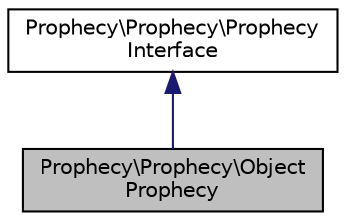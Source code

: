 digraph "Prophecy\Prophecy\ObjectProphecy"
{
  edge [fontname="Helvetica",fontsize="10",labelfontname="Helvetica",labelfontsize="10"];
  node [fontname="Helvetica",fontsize="10",shape=record];
  Node0 [label="Prophecy\\Prophecy\\Object\lProphecy",height=0.2,width=0.4,color="black", fillcolor="grey75", style="filled", fontcolor="black"];
  Node1 -> Node0 [dir="back",color="midnightblue",fontsize="10",style="solid",fontname="Helvetica"];
  Node1 [label="Prophecy\\Prophecy\\Prophecy\lInterface",height=0.2,width=0.4,color="black", fillcolor="white", style="filled",URL="$interfaceProphecy_1_1Prophecy_1_1ProphecyInterface.html"];
}
